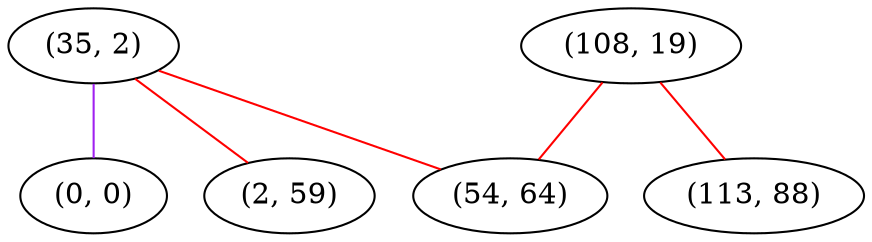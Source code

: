 graph "" {
"(35, 2)";
"(0, 0)";
"(108, 19)";
"(113, 88)";
"(2, 59)";
"(54, 64)";
"(35, 2)" -- "(0, 0)"  [color=purple, key=0, weight=4];
"(35, 2)" -- "(2, 59)"  [color=red, key=0, weight=1];
"(35, 2)" -- "(54, 64)"  [color=red, key=0, weight=1];
"(108, 19)" -- "(113, 88)"  [color=red, key=0, weight=1];
"(108, 19)" -- "(54, 64)"  [color=red, key=0, weight=1];
}
